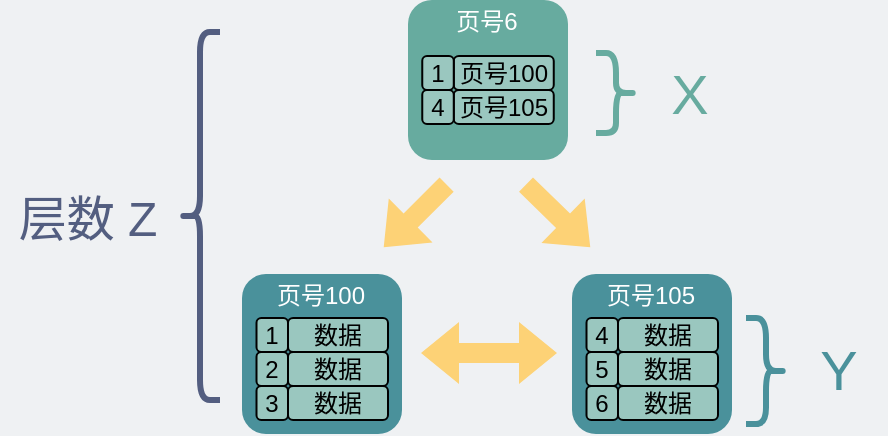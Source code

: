 <mxfile version="17.1.3" type="github"><diagram id="3228e29e-7158-1315-38df-8450db1d8a1d" name="Page-1"><mxGraphModel dx="654" dy="162" grid="0" gridSize="10" guides="1" tooltips="1" connect="1" arrows="1" fold="1" page="1" pageScale="1" pageWidth="470" pageHeight="270" background="#EFF1F3" math="0" shadow="0"><root><mxCell id="0"/><mxCell id="1" parent="0"/><mxCell id="g9KwYvelNcx-eXB0xMGi-4" value="" style="shape=flexArrow;endArrow=classic;startArrow=classic;html=1;rounded=0;fontSize=16;fontColor=#000000;strokeColor=none;fillColor=#FDD276;" parent="1" edge="1"><mxGeometry width="100" height="100" relative="1" as="geometry"><mxPoint x="224" y="748.5" as="sourcePoint"/><mxPoint x="293" y="748.5" as="targetPoint"/></mxGeometry></mxCell><mxCell id="spV6VU4cGSJD96CcmEE0-4" value="&lt;font color=&quot;#ffffff&quot;&gt;&lt;span style=&quot;font-size: 16px&quot;&gt;&lt;br&gt;&lt;/span&gt;&lt;/font&gt;" style="whiteSpace=wrap;html=1;aspect=fixed;rounded=1;strokeColor=none;fillColor=#4A919B;" parent="1" vertex="1"><mxGeometry x="135" y="709" width="80" height="80" as="geometry"/></mxCell><mxCell id="spV6VU4cGSJD96CcmEE0-6" value="数据" style="rounded=1;whiteSpace=wrap;html=1;fillColor=#9AC7BF;strokeColor=default;fontColor=#000000;align=center;" parent="1" vertex="1"><mxGeometry x="158" y="731" width="50" height="17" as="geometry"/></mxCell><mxCell id="spV6VU4cGSJD96CcmEE0-12" value="&lt;font color=&quot;#ffffff&quot;&gt;页号100&lt;/font&gt;" style="text;html=1;strokeColor=none;fillColor=none;align=center;verticalAlign=middle;whiteSpace=wrap;rounded=0;dashed=1;fontColor=#535E80;" parent="1" vertex="1"><mxGeometry x="147" y="709" width="55" height="22" as="geometry"/></mxCell><mxCell id="BJRcYlKcCAD2B9d3_ZLO-3" value="" style="shape=flexArrow;endArrow=classic;html=1;rounded=0;fontColor=#FFFFFF;strokeColor=none;fillColor=#FDD276;" parent="1" edge="1"><mxGeometry width="50" height="50" relative="1" as="geometry"><mxPoint x="237.65" y="664" as="sourcePoint"/><mxPoint x="205.5" y="696" as="targetPoint"/></mxGeometry></mxCell><mxCell id="BJRcYlKcCAD2B9d3_ZLO-4" value="" style="shape=flexArrow;endArrow=classic;html=1;rounded=0;fontColor=#FFFFFF;strokeColor=none;fillColor=#FDD276;" parent="1" edge="1"><mxGeometry width="50" height="50" relative="1" as="geometry"><mxPoint x="276.65" y="664" as="sourcePoint"/><mxPoint x="309.5" y="696" as="targetPoint"/></mxGeometry></mxCell><mxCell id="SSU85J6YOylga-3CZ0uj-2" value="&lt;font&gt;1&lt;/font&gt;" style="rounded=1;whiteSpace=wrap;html=1;fillColor=#9AC7BF;strokeColor=default;fontColor=#000000;" parent="1" vertex="1"><mxGeometry x="142.25" y="731" width="15.75" height="17" as="geometry"/></mxCell><mxCell id="SSU85J6YOylga-3CZ0uj-3" value="数据" style="rounded=1;whiteSpace=wrap;html=1;fillColor=#9AC7BF;strokeColor=default;fontColor=#000000;align=center;" parent="1" vertex="1"><mxGeometry x="158" y="748" width="50" height="17" as="geometry"/></mxCell><mxCell id="SSU85J6YOylga-3CZ0uj-4" value="&lt;font&gt;2&lt;/font&gt;" style="rounded=1;whiteSpace=wrap;html=1;fillColor=#9AC7BF;strokeColor=default;fontColor=#000000;" parent="1" vertex="1"><mxGeometry x="142.25" y="748" width="15.75" height="17" as="geometry"/></mxCell><mxCell id="SSU85J6YOylga-3CZ0uj-5" value="数据" style="rounded=1;whiteSpace=wrap;html=1;fillColor=#9AC7BF;strokeColor=default;fontColor=#000000;align=center;" parent="1" vertex="1"><mxGeometry x="158" y="765" width="50" height="17" as="geometry"/></mxCell><mxCell id="SSU85J6YOylga-3CZ0uj-6" value="&lt;font&gt;3&lt;/font&gt;" style="rounded=1;whiteSpace=wrap;html=1;fillColor=#9AC7BF;strokeColor=default;fontColor=#000000;" parent="1" vertex="1"><mxGeometry x="142.25" y="765" width="15.75" height="17" as="geometry"/></mxCell><mxCell id="SSU85J6YOylga-3CZ0uj-8" value="&lt;font color=&quot;#ffffff&quot;&gt;&lt;span style=&quot;font-size: 16px&quot;&gt;&lt;br&gt;&lt;/span&gt;&lt;/font&gt;" style="whiteSpace=wrap;html=1;aspect=fixed;rounded=1;strokeColor=none;fillColor=#4A919B;" parent="1" vertex="1"><mxGeometry x="300" y="709" width="80" height="80" as="geometry"/></mxCell><mxCell id="SSU85J6YOylga-3CZ0uj-9" value="数据" style="rounded=1;whiteSpace=wrap;html=1;fillColor=#9AC7BF;strokeColor=default;fontColor=#000000;align=center;" parent="1" vertex="1"><mxGeometry x="323" y="731" width="50" height="17" as="geometry"/></mxCell><mxCell id="SSU85J6YOylga-3CZ0uj-10" value="&lt;font color=&quot;#ffffff&quot;&gt;页号105&lt;/font&gt;" style="text;html=1;strokeColor=none;fillColor=none;align=center;verticalAlign=middle;whiteSpace=wrap;rounded=0;dashed=1;fontColor=#535E80;" parent="1" vertex="1"><mxGeometry x="312" y="709" width="55" height="22" as="geometry"/></mxCell><mxCell id="SSU85J6YOylga-3CZ0uj-11" value="&lt;font&gt;4&lt;/font&gt;" style="rounded=1;whiteSpace=wrap;html=1;fillColor=#9AC7BF;strokeColor=default;fontColor=#000000;" parent="1" vertex="1"><mxGeometry x="307.25" y="731" width="15.75" height="17" as="geometry"/></mxCell><mxCell id="SSU85J6YOylga-3CZ0uj-12" value="数据" style="rounded=1;whiteSpace=wrap;html=1;fillColor=#9AC7BF;strokeColor=default;fontColor=#000000;align=center;" parent="1" vertex="1"><mxGeometry x="323" y="748" width="50" height="17" as="geometry"/></mxCell><mxCell id="SSU85J6YOylga-3CZ0uj-13" value="&lt;font&gt;5&lt;/font&gt;" style="rounded=1;whiteSpace=wrap;html=1;fillColor=#9AC7BF;strokeColor=default;fontColor=#000000;" parent="1" vertex="1"><mxGeometry x="307.25" y="748" width="15.75" height="17" as="geometry"/></mxCell><mxCell id="SSU85J6YOylga-3CZ0uj-14" value="数据" style="rounded=1;whiteSpace=wrap;html=1;fillColor=#9AC7BF;strokeColor=default;fontColor=#000000;align=center;" parent="1" vertex="1"><mxGeometry x="323" y="765" width="50" height="17" as="geometry"/></mxCell><mxCell id="SSU85J6YOylga-3CZ0uj-15" value="&lt;font&gt;6&lt;/font&gt;" style="rounded=1;whiteSpace=wrap;html=1;fillColor=#9AC7BF;strokeColor=default;fontColor=#000000;" parent="1" vertex="1"><mxGeometry x="307.25" y="765" width="15.75" height="17" as="geometry"/></mxCell><mxCell id="SSU85J6YOylga-3CZ0uj-50" value="&lt;font color=&quot;#ffffff&quot;&gt;&lt;span style=&quot;font-size: 16px&quot;&gt;&lt;br&gt;&lt;/span&gt;&lt;/font&gt;" style="whiteSpace=wrap;html=1;aspect=fixed;rounded=1;strokeColor=none;fillColor=#67AB9F;" parent="1" vertex="1"><mxGeometry x="218" y="572" width="80" height="80" as="geometry"/></mxCell><mxCell id="SSU85J6YOylga-3CZ0uj-51" value="页号100" style="rounded=1;whiteSpace=wrap;html=1;fillColor=#9AC7BF;strokeColor=default;fontColor=#000000;align=center;" parent="1" vertex="1"><mxGeometry x="240.88" y="600" width="50" height="17" as="geometry"/></mxCell><mxCell id="SSU85J6YOylga-3CZ0uj-52" value="&lt;font color=&quot;#ffffff&quot;&gt;页号6&lt;/font&gt;" style="text;html=1;strokeColor=none;fillColor=none;align=center;verticalAlign=middle;whiteSpace=wrap;rounded=0;dashed=1;fontColor=#535E80;" parent="1" vertex="1"><mxGeometry x="230" y="572" width="55" height="22" as="geometry"/></mxCell><mxCell id="SSU85J6YOylga-3CZ0uj-53" value="&lt;font&gt;1&lt;/font&gt;" style="rounded=1;whiteSpace=wrap;html=1;fillColor=#9AC7BF;strokeColor=default;fontColor=#000000;" parent="1" vertex="1"><mxGeometry x="225.13" y="600" width="15.75" height="17" as="geometry"/></mxCell><mxCell id="SSU85J6YOylga-3CZ0uj-54" value="页号105" style="rounded=1;whiteSpace=wrap;html=1;fillColor=#9AC7BF;strokeColor=default;fontColor=#000000;align=center;" parent="1" vertex="1"><mxGeometry x="240.88" y="617" width="50" height="17" as="geometry"/></mxCell><mxCell id="SSU85J6YOylga-3CZ0uj-55" value="&lt;font&gt;4&lt;/font&gt;" style="rounded=1;whiteSpace=wrap;html=1;fillColor=#9AC7BF;strokeColor=default;fontColor=#000000;" parent="1" vertex="1"><mxGeometry x="225.13" y="617" width="15.75" height="17" as="geometry"/></mxCell><mxCell id="SSU85J6YOylga-3CZ0uj-74" value="" style="shape=curlyBracket;whiteSpace=wrap;html=1;rounded=1;flipH=1;fontColor=#000000;fillColor=none;fontSize=5;strokeWidth=3;strokeColor=#4A919B;" parent="1" vertex="1"><mxGeometry x="387" y="731" width="20" height="53" as="geometry"/></mxCell><mxCell id="SSU85J6YOylga-3CZ0uj-75" value="&lt;font style=&quot;font-size: 28px&quot;&gt;Y&lt;/font&gt;" style="text;html=1;strokeColor=none;fillColor=none;align=center;verticalAlign=middle;whiteSpace=wrap;rounded=0;fontColor=#4A919B;" parent="1" vertex="1"><mxGeometry x="410" y="734.5" width="47" height="44" as="geometry"/></mxCell><mxCell id="gkCxXJgKBJelah2M9cAv-1" value="" style="shape=curlyBracket;whiteSpace=wrap;html=1;rounded=1;flipH=1;fontColor=#000000;fillColor=none;fontSize=5;strokeWidth=3;strokeColor=#67AB9F;" parent="1" vertex="1"><mxGeometry x="312" y="598.5" width="20" height="40" as="geometry"/></mxCell><mxCell id="gkCxXJgKBJelah2M9cAv-2" value="&lt;font color=&quot;#67ab9f&quot; style=&quot;font-size: 28px&quot;&gt;X&lt;/font&gt;" style="text;html=1;strokeColor=none;fillColor=none;align=center;verticalAlign=middle;whiteSpace=wrap;rounded=0;fontColor=#4A919B;" parent="1" vertex="1"><mxGeometry x="338.5" y="596.5" width="39.5" height="44" as="geometry"/></mxCell><mxCell id="E3lQJ2ZPOACURIquYWGX-2" value="" style="shape=curlyBracket;whiteSpace=wrap;html=1;rounded=1;fontSize=28;strokeWidth=3;fillColor=none;strokeColor=#535E80;" vertex="1" parent="1"><mxGeometry x="104" y="588" width="20" height="184" as="geometry"/></mxCell><mxCell id="E3lQJ2ZPOACURIquYWGX-3" value="&lt;font color=&quot;#535e80&quot; style=&quot;font-size: 24px&quot;&gt;层数 Z&lt;/font&gt;" style="text;html=1;strokeColor=none;fillColor=none;align=center;verticalAlign=middle;whiteSpace=wrap;rounded=0;fontSize=28;" vertex="1" parent="1"><mxGeometry x="14" y="665" width="88" height="30" as="geometry"/></mxCell></root></mxGraphModel></diagram></mxfile>